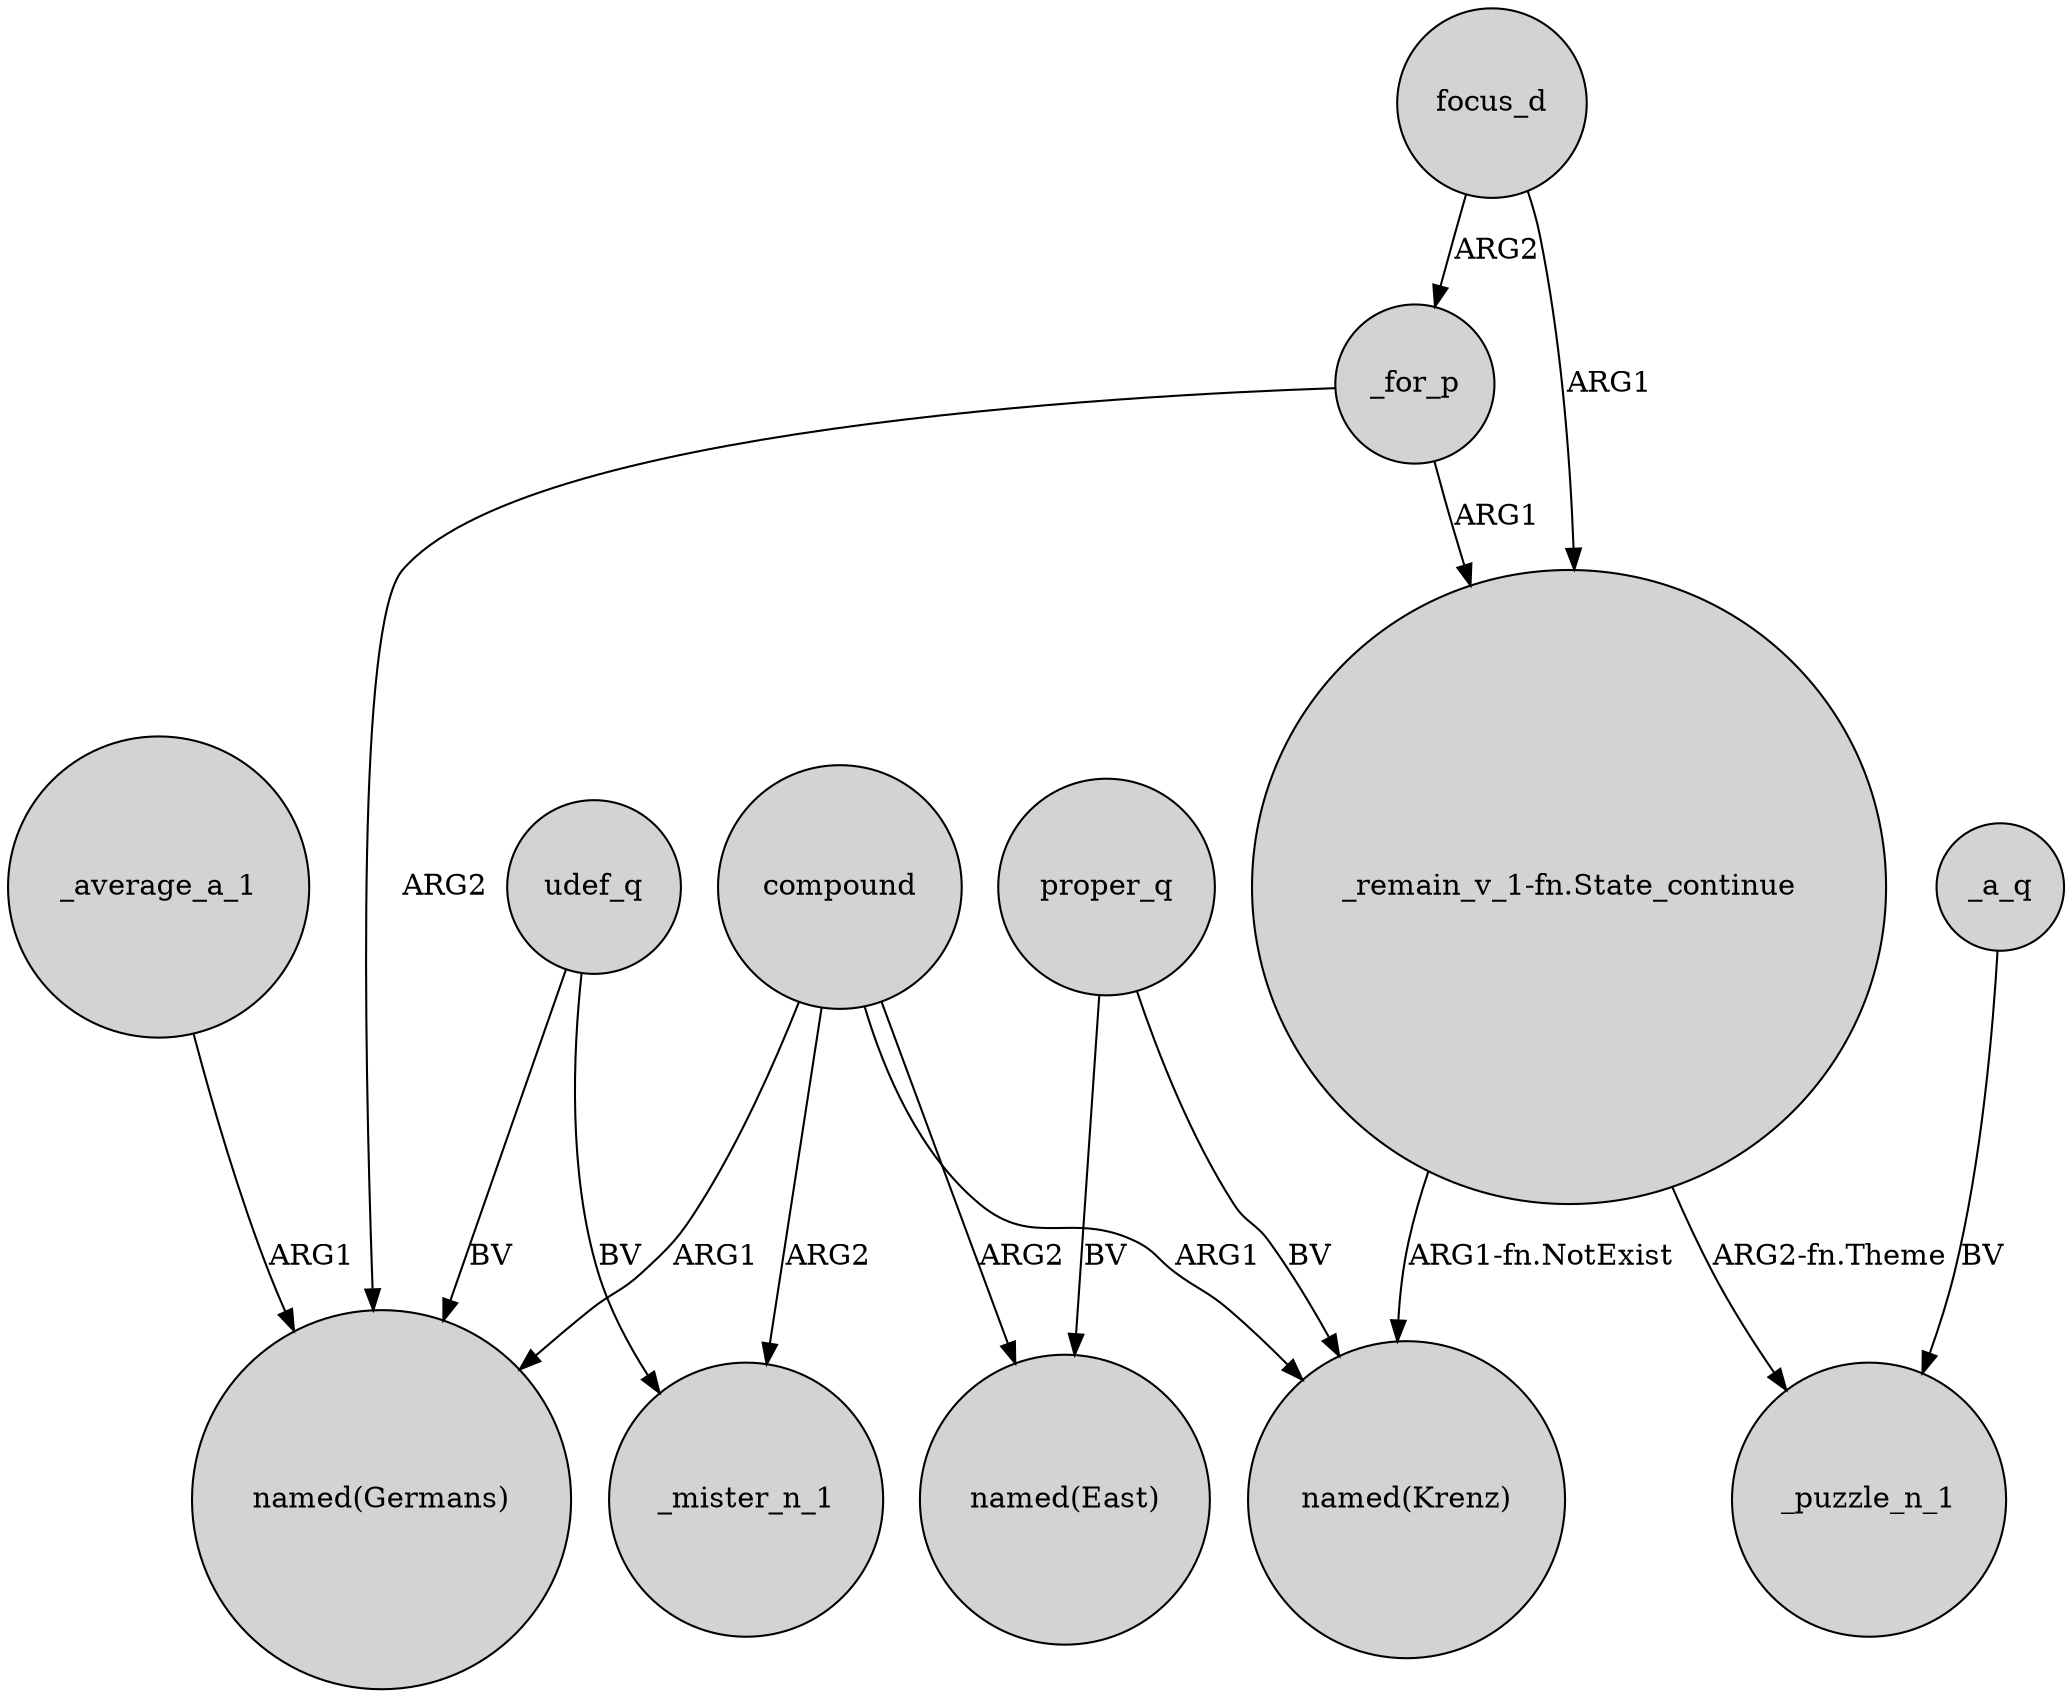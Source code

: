 digraph {
	node [shape=circle style=filled]
	_for_p -> "_remain_v_1-fn.State_continue" [label=ARG1]
	proper_q -> "named(Krenz)" [label=BV]
	udef_q -> _mister_n_1 [label=BV]
	compound -> "named(Germans)" [label=ARG1]
	_average_a_1 -> "named(Germans)" [label=ARG1]
	focus_d -> "_remain_v_1-fn.State_continue" [label=ARG1]
	"_remain_v_1-fn.State_continue" -> _puzzle_n_1 [label="ARG2-fn.Theme"]
	focus_d -> _for_p [label=ARG2]
	_for_p -> "named(Germans)" [label=ARG2]
	udef_q -> "named(Germans)" [label=BV]
	proper_q -> "named(East)" [label=BV]
	"_remain_v_1-fn.State_continue" -> "named(Krenz)" [label="ARG1-fn.NotExist"]
	compound -> _mister_n_1 [label=ARG2]
	compound -> "named(East)" [label=ARG2]
	_a_q -> _puzzle_n_1 [label=BV]
	compound -> "named(Krenz)" [label=ARG1]
}
